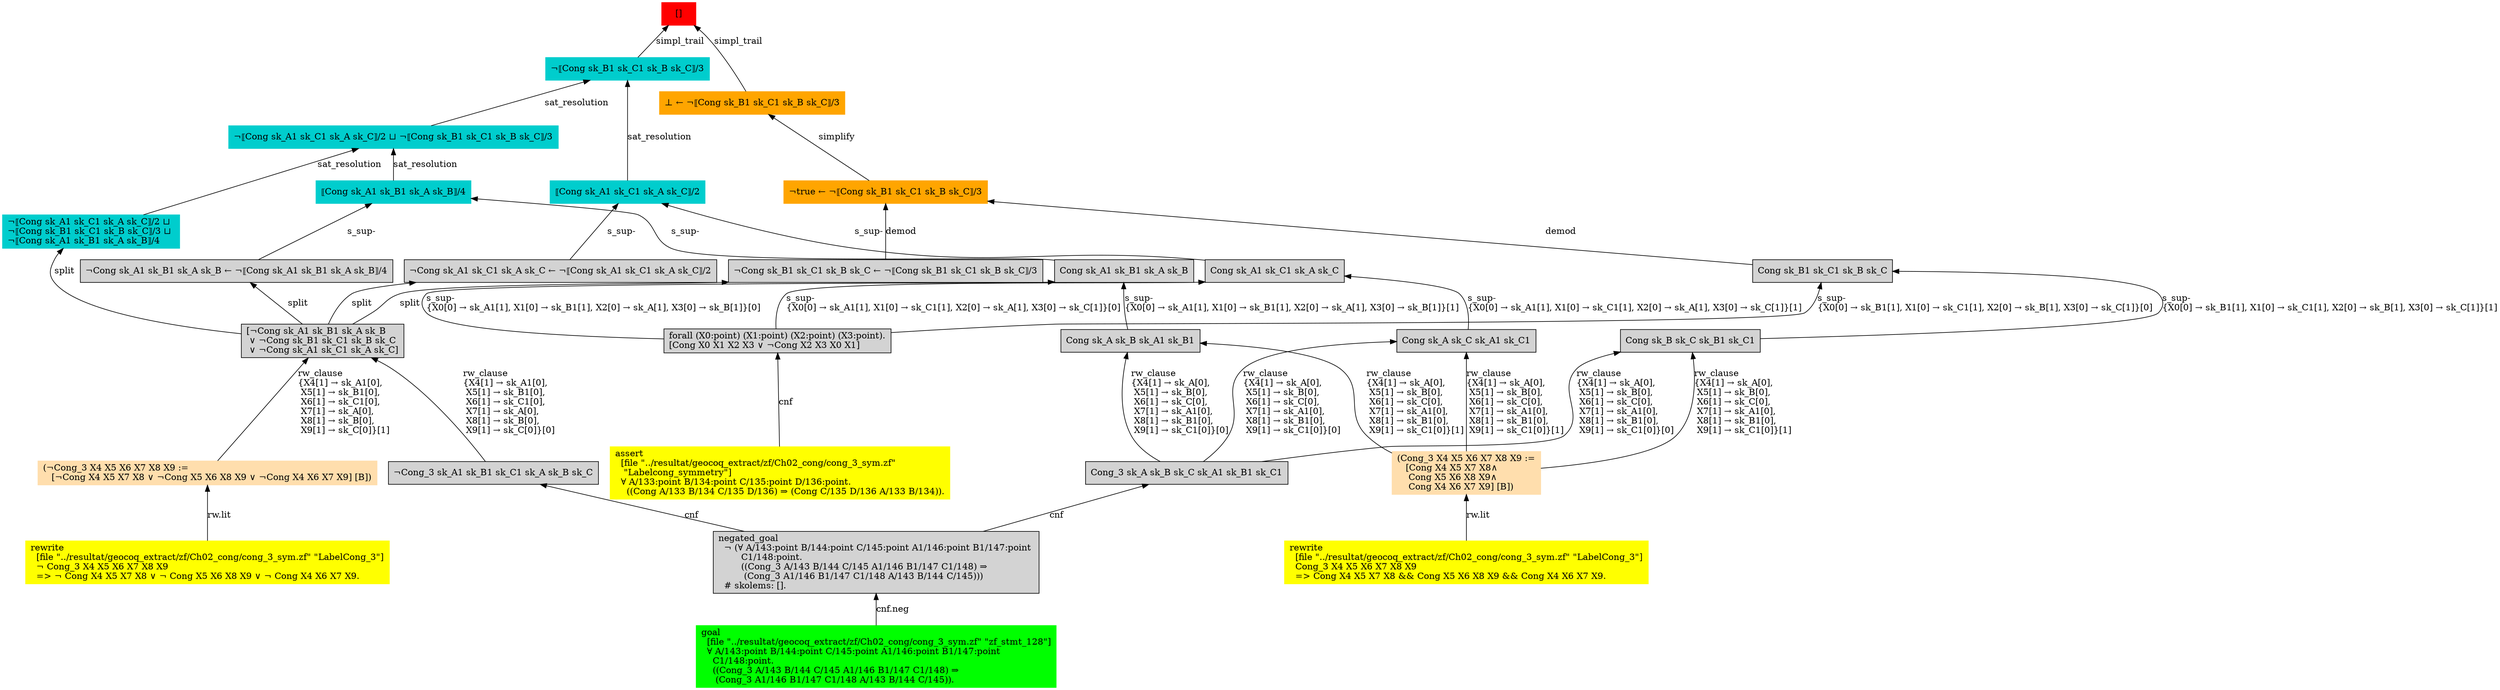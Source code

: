 digraph "unsat_graph" {
  vertex_0 [color=red, label="[]", shape=box, style=filled];
  vertex_0 -> vertex_1 [label="simpl_trail", dir="back"];
  vertex_1 [color=cyan3, shape=box, label="¬⟦Cong sk_B1 sk_C1 sk_B sk_C⟧/3\l", style=filled];
  vertex_1 -> vertex_2 [label="sat_resolution", dir="back"];
  vertex_2 [color=cyan3, shape=box, label="⟦Cong sk_A1 sk_C1 sk_A sk_C⟧/2\l", style=filled];
  vertex_2 -> vertex_3 [label="s_sup-\l", dir="back"];
  vertex_3 [shape=box, label="¬Cong sk_A1 sk_C1 sk_A sk_C ← ¬⟦Cong sk_A1 sk_C1 sk_A sk_C⟧/2\l", style=filled];
  vertex_3 -> vertex_4 [label="split", dir="back"];
  vertex_4 [shape=box, label="[¬Cong sk_A1 sk_B1 sk_A sk_B\l ∨ ¬Cong sk_B1 sk_C1 sk_B sk_C\l ∨ ¬Cong sk_A1 sk_C1 sk_A sk_C]\l", style=filled];
  vertex_4 -> vertex_5 [label="rw_clause\l\{X4[1] → sk_A1[0], \l X5[1] → sk_B1[0], \l X6[1] → sk_C1[0], \l X7[1] → sk_A[0], \l X8[1] → sk_B[0], \l X9[1] → sk_C[0]\}[1]\l", dir="back"];
  vertex_5 [color=navajowhite, shape=box, label="(¬Cong_3 X4 X5 X6 X7 X8 X9 :=\l   [¬Cong X4 X5 X7 X8 ∨ ¬Cong X5 X6 X8 X9 ∨ ¬Cong X4 X6 X7 X9] [B])\l", style=filled];
  vertex_5 -> vertex_6 [label="rw.lit", dir="back"];
  vertex_6 [color=yellow, shape=box, label="rewrite\l  [file \"../resultat/geocoq_extract/zf/Ch02_cong/cong_3_sym.zf\" \"LabelCong_3\"]\l  ¬ Cong_3 X4 X5 X6 X7 X8 X9\l  =\> ¬ Cong X4 X5 X7 X8 ∨ ¬ Cong X5 X6 X8 X9 ∨ ¬ Cong X4 X6 X7 X9.\l", style=filled];
  vertex_4 -> vertex_7 [label="rw_clause\l\{X4[1] → sk_A1[0], \l X5[1] → sk_B1[0], \l X6[1] → sk_C1[0], \l X7[1] → sk_A[0], \l X8[1] → sk_B[0], \l X9[1] → sk_C[0]\}[0]\l", dir="back"];
  vertex_7 [shape=box, label="¬Cong_3 sk_A1 sk_B1 sk_C1 sk_A sk_B sk_C\l", style=filled];
  vertex_7 -> vertex_8 [label="cnf", dir="back"];
  vertex_8 [shape=box, label="negated_goal\l  ¬ (∀ A/143:point B/144:point C/145:point A1/146:point B1/147:point \l        C1/148:point.\l        ((Cong_3 A/143 B/144 C/145 A1/146 B1/147 C1/148) ⇒\l         (Cong_3 A1/146 B1/147 C1/148 A/143 B/144 C/145)))\l  # skolems: [].\l", style=filled];
  vertex_8 -> vertex_9 [label="cnf.neg", dir="back"];
  vertex_9 [color=green, shape=box, label="goal\l  [file \"../resultat/geocoq_extract/zf/Ch02_cong/cong_3_sym.zf\" \"zf_stmt_128\"]\l  ∀ A/143:point B/144:point C/145:point A1/146:point B1/147:point \l    C1/148:point.\l    ((Cong_3 A/143 B/144 C/145 A1/146 B1/147 C1/148) ⇒\l     (Cong_3 A1/146 B1/147 C1/148 A/143 B/144 C/145)).\l", style=filled];
  vertex_2 -> vertex_10 [label="s_sup-\l", dir="back"];
  vertex_10 [shape=box, label="Cong sk_A1 sk_C1 sk_A sk_C\l", style=filled];
  vertex_10 -> vertex_11 [label="s_sup-\l\{X0[0] → sk_A1[1], X1[0] → sk_C1[1], X2[0] → sk_A[1], X3[0] → sk_C[1]\}[0]\l", dir="back"];
  vertex_11 [shape=box, label="forall (X0:point) (X1:point) (X2:point) (X3:point).\l[Cong X0 X1 X2 X3 ∨ ¬Cong X2 X3 X0 X1]\l", style=filled];
  vertex_11 -> vertex_12 [label="cnf", dir="back"];
  vertex_12 [color=yellow, shape=box, label="assert\l  [file \"../resultat/geocoq_extract/zf/Ch02_cong/cong_3_sym.zf\" \l   \"Labelcong_symmetry\"]\l  ∀ A/133:point B/134:point C/135:point D/136:point.\l    ((Cong A/133 B/134 C/135 D/136) ⇒ (Cong C/135 D/136 A/133 B/134)).\l", style=filled];
  vertex_10 -> vertex_13 [label="s_sup-\l\{X0[0] → sk_A1[1], X1[0] → sk_C1[1], X2[0] → sk_A[1], X3[0] → sk_C[1]\}[1]\l", dir="back"];
  vertex_13 [shape=box, label="Cong sk_A sk_C sk_A1 sk_C1\l", style=filled];
  vertex_13 -> vertex_14 [label="rw_clause\l\{X4[1] → sk_A[0], \l X5[1] → sk_B[0], \l X6[1] → sk_C[0], \l X7[1] → sk_A1[0], \l X8[1] → sk_B1[0], \l X9[1] → sk_C1[0]\}[1]\l", dir="back"];
  vertex_14 [color=navajowhite, shape=box, label="(Cong_3 X4 X5 X6 X7 X8 X9 :=\l   [Cong X4 X5 X7 X8∧\l    Cong X5 X6 X8 X9∧\l    Cong X4 X6 X7 X9] [B])\l", style=filled];
  vertex_14 -> vertex_15 [label="rw.lit", dir="back"];
  vertex_15 [color=yellow, shape=box, label="rewrite\l  [file \"../resultat/geocoq_extract/zf/Ch02_cong/cong_3_sym.zf\" \"LabelCong_3\"]\l  Cong_3 X4 X5 X6 X7 X8 X9\l  =\> Cong X4 X5 X7 X8 && Cong X5 X6 X8 X9 && Cong X4 X6 X7 X9.\l", style=filled];
  vertex_13 -> vertex_16 [label="rw_clause\l\{X4[1] → sk_A[0], \l X5[1] → sk_B[0], \l X6[1] → sk_C[0], \l X7[1] → sk_A1[0], \l X8[1] → sk_B1[0], \l X9[1] → sk_C1[0]\}[0]\l", dir="back"];
  vertex_16 [shape=box, label="Cong_3 sk_A sk_B sk_C sk_A1 sk_B1 sk_C1\l", style=filled];
  vertex_16 -> vertex_8 [label="cnf", dir="back"];
  vertex_1 -> vertex_17 [label="sat_resolution", dir="back"];
  vertex_17 [color=cyan3, shape=box, label="¬⟦Cong sk_A1 sk_C1 sk_A sk_C⟧/2 ⊔ ¬⟦Cong sk_B1 sk_C1 sk_B sk_C⟧/3\l", style=filled];
  vertex_17 -> vertex_18 [label="sat_resolution", dir="back"];
  vertex_18 [color=cyan3, shape=box, label="⟦Cong sk_A1 sk_B1 sk_A sk_B⟧/4\l", style=filled];
  vertex_18 -> vertex_19 [label="s_sup-\l", dir="back"];
  vertex_19 [shape=box, label="¬Cong sk_A1 sk_B1 sk_A sk_B ← ¬⟦Cong sk_A1 sk_B1 sk_A sk_B⟧/4\l", style=filled];
  vertex_19 -> vertex_4 [label="split", dir="back"];
  vertex_18 -> vertex_20 [label="s_sup-\l", dir="back"];
  vertex_20 [shape=box, label="Cong sk_A1 sk_B1 sk_A sk_B\l", style=filled];
  vertex_20 -> vertex_11 [label="s_sup-\l\{X0[0] → sk_A1[1], X1[0] → sk_B1[1], X2[0] → sk_A[1], X3[0] → sk_B[1]\}[0]\l", dir="back"];
  vertex_20 -> vertex_21 [label="s_sup-\l\{X0[0] → sk_A1[1], X1[0] → sk_B1[1], X2[0] → sk_A[1], X3[0] → sk_B[1]\}[1]\l", dir="back"];
  vertex_21 [shape=box, label="Cong sk_A sk_B sk_A1 sk_B1\l", style=filled];
  vertex_21 -> vertex_14 [label="rw_clause\l\{X4[1] → sk_A[0], \l X5[1] → sk_B[0], \l X6[1] → sk_C[0], \l X7[1] → sk_A1[0], \l X8[1] → sk_B1[0], \l X9[1] → sk_C1[0]\}[1]\l", dir="back"];
  vertex_21 -> vertex_16 [label="rw_clause\l\{X4[1] → sk_A[0], \l X5[1] → sk_B[0], \l X6[1] → sk_C[0], \l X7[1] → sk_A1[0], \l X8[1] → sk_B1[0], \l X9[1] → sk_C1[0]\}[0]\l", dir="back"];
  vertex_17 -> vertex_22 [label="sat_resolution", dir="back"];
  vertex_22 [color=cyan3, shape=box, label="¬⟦Cong sk_A1 sk_C1 sk_A sk_C⟧/2 ⊔ \l¬⟦Cong sk_B1 sk_C1 sk_B sk_C⟧/3 ⊔ \l¬⟦Cong sk_A1 sk_B1 sk_A sk_B⟧/4\l", style=filled];
  vertex_22 -> vertex_4 [label="split", dir="back"];
  vertex_0 -> vertex_23 [label="simpl_trail", dir="back"];
  vertex_23 [color=orange, shape=box, label="⊥ ← ¬⟦Cong sk_B1 sk_C1 sk_B sk_C⟧/3\l", style=filled];
  vertex_23 -> vertex_24 [label="simplify", dir="back"];
  vertex_24 [color=orange, shape=box, label="¬true ← ¬⟦Cong sk_B1 sk_C1 sk_B sk_C⟧/3\l", style=filled];
  vertex_24 -> vertex_25 [label="demod", dir="back"];
  vertex_25 [shape=box, label="Cong sk_B1 sk_C1 sk_B sk_C\l", style=filled];
  vertex_25 -> vertex_11 [label="s_sup-\l\{X0[0] → sk_B1[1], X1[0] → sk_C1[1], X2[0] → sk_B[1], X3[0] → sk_C[1]\}[0]\l", dir="back"];
  vertex_25 -> vertex_26 [label="s_sup-\l\{X0[0] → sk_B1[1], X1[0] → sk_C1[1], X2[0] → sk_B[1], X3[0] → sk_C[1]\}[1]\l", dir="back"];
  vertex_26 [shape=box, label="Cong sk_B sk_C sk_B1 sk_C1\l", style=filled];
  vertex_26 -> vertex_14 [label="rw_clause\l\{X4[1] → sk_A[0], \l X5[1] → sk_B[0], \l X6[1] → sk_C[0], \l X7[1] → sk_A1[0], \l X8[1] → sk_B1[0], \l X9[1] → sk_C1[0]\}[1]\l", dir="back"];
  vertex_26 -> vertex_16 [label="rw_clause\l\{X4[1] → sk_A[0], \l X5[1] → sk_B[0], \l X6[1] → sk_C[0], \l X7[1] → sk_A1[0], \l X8[1] → sk_B1[0], \l X9[1] → sk_C1[0]\}[0]\l", dir="back"];
  vertex_24 -> vertex_27 [label="demod", dir="back"];
  vertex_27 [shape=box, label="¬Cong sk_B1 sk_C1 sk_B sk_C ← ¬⟦Cong sk_B1 sk_C1 sk_B sk_C⟧/3\l", style=filled];
  vertex_27 -> vertex_4 [label="split", dir="back"];
  }


